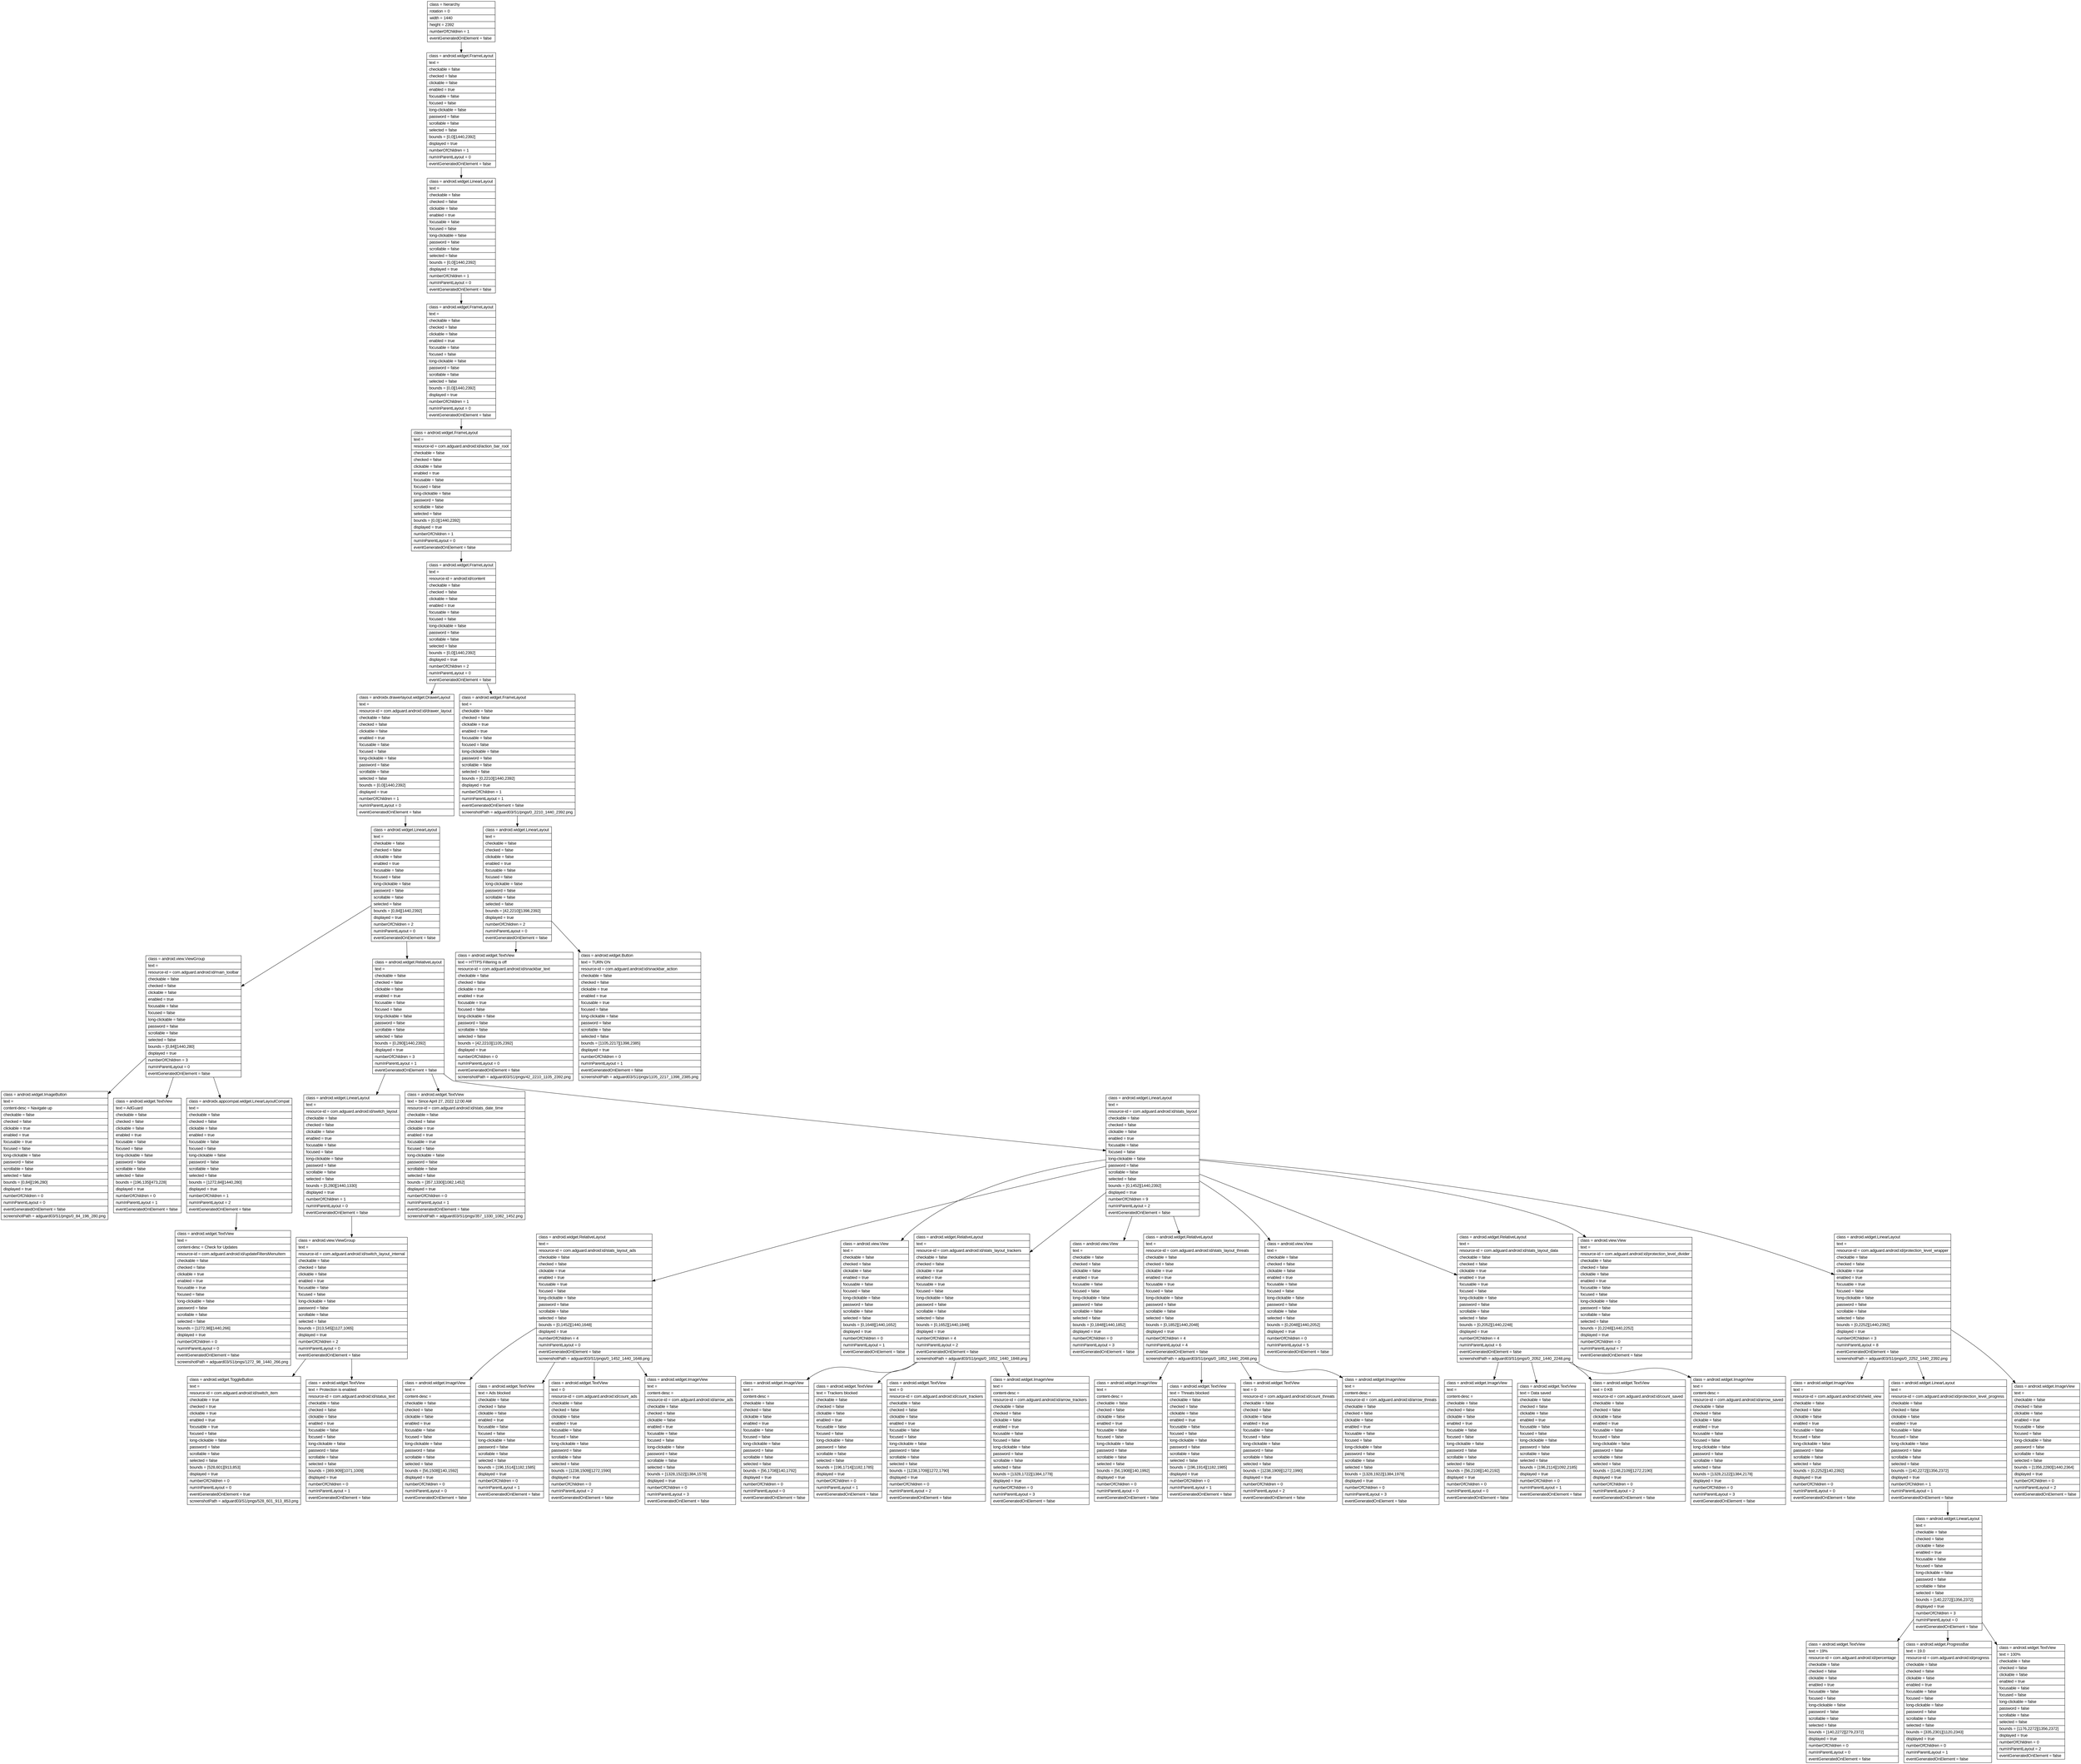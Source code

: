 digraph Layout {

	node [shape=record fontname=Arial];

	0	[label="{class = hierarchy\l|rotation = 0\l|width = 1440\l|height = 2392\l|numberOfChildren = 1\l|eventGeneratedOnElement = false \l}"]
	1	[label="{class = android.widget.FrameLayout\l|text = \l|checkable = false\l|checked = false\l|clickable = false\l|enabled = true\l|focusable = false\l|focused = false\l|long-clickable = false\l|password = false\l|scrollable = false\l|selected = false\l|bounds = [0,0][1440,2392]\l|displayed = true\l|numberOfChildren = 1\l|numInParentLayout = 0\l|eventGeneratedOnElement = false \l}"]
	2	[label="{class = android.widget.LinearLayout\l|text = \l|checkable = false\l|checked = false\l|clickable = false\l|enabled = true\l|focusable = false\l|focused = false\l|long-clickable = false\l|password = false\l|scrollable = false\l|selected = false\l|bounds = [0,0][1440,2392]\l|displayed = true\l|numberOfChildren = 1\l|numInParentLayout = 0\l|eventGeneratedOnElement = false \l}"]
	3	[label="{class = android.widget.FrameLayout\l|text = \l|checkable = false\l|checked = false\l|clickable = false\l|enabled = true\l|focusable = false\l|focused = false\l|long-clickable = false\l|password = false\l|scrollable = false\l|selected = false\l|bounds = [0,0][1440,2392]\l|displayed = true\l|numberOfChildren = 1\l|numInParentLayout = 0\l|eventGeneratedOnElement = false \l}"]
	4	[label="{class = android.widget.FrameLayout\l|text = \l|resource-id = com.adguard.android:id/action_bar_root\l|checkable = false\l|checked = false\l|clickable = false\l|enabled = true\l|focusable = false\l|focused = false\l|long-clickable = false\l|password = false\l|scrollable = false\l|selected = false\l|bounds = [0,0][1440,2392]\l|displayed = true\l|numberOfChildren = 1\l|numInParentLayout = 0\l|eventGeneratedOnElement = false \l}"]
	5	[label="{class = android.widget.FrameLayout\l|text = \l|resource-id = android:id/content\l|checkable = false\l|checked = false\l|clickable = false\l|enabled = true\l|focusable = false\l|focused = false\l|long-clickable = false\l|password = false\l|scrollable = false\l|selected = false\l|bounds = [0,0][1440,2392]\l|displayed = true\l|numberOfChildren = 2\l|numInParentLayout = 0\l|eventGeneratedOnElement = false \l}"]
	6	[label="{class = androidx.drawerlayout.widget.DrawerLayout\l|text = \l|resource-id = com.adguard.android:id/drawer_layout\l|checkable = false\l|checked = false\l|clickable = false\l|enabled = true\l|focusable = false\l|focused = false\l|long-clickable = false\l|password = false\l|scrollable = false\l|selected = false\l|bounds = [0,0][1440,2392]\l|displayed = true\l|numberOfChildren = 1\l|numInParentLayout = 0\l|eventGeneratedOnElement = false \l}"]
	7	[label="{class = android.widget.FrameLayout\l|text = \l|checkable = false\l|checked = false\l|clickable = true\l|enabled = true\l|focusable = false\l|focused = false\l|long-clickable = false\l|password = false\l|scrollable = false\l|selected = false\l|bounds = [0,2210][1440,2392]\l|displayed = true\l|numberOfChildren = 1\l|numInParentLayout = 1\l|eventGeneratedOnElement = false \l|screenshotPath = adguard03/S1/pngs/0_2210_1440_2392.png\l}"]
	8	[label="{class = android.widget.LinearLayout\l|text = \l|checkable = false\l|checked = false\l|clickable = false\l|enabled = true\l|focusable = false\l|focused = false\l|long-clickable = false\l|password = false\l|scrollable = false\l|selected = false\l|bounds = [0,84][1440,2392]\l|displayed = true\l|numberOfChildren = 2\l|numInParentLayout = 0\l|eventGeneratedOnElement = false \l}"]
	9	[label="{class = android.widget.LinearLayout\l|text = \l|checkable = false\l|checked = false\l|clickable = false\l|enabled = true\l|focusable = false\l|focused = false\l|long-clickable = false\l|password = false\l|scrollable = false\l|selected = false\l|bounds = [42,2210][1398,2392]\l|displayed = true\l|numberOfChildren = 2\l|numInParentLayout = 0\l|eventGeneratedOnElement = false \l}"]
	10	[label="{class = android.view.ViewGroup\l|text = \l|resource-id = com.adguard.android:id/main_toolbar\l|checkable = false\l|checked = false\l|clickable = false\l|enabled = true\l|focusable = false\l|focused = false\l|long-clickable = false\l|password = false\l|scrollable = false\l|selected = false\l|bounds = [0,84][1440,280]\l|displayed = true\l|numberOfChildren = 3\l|numInParentLayout = 0\l|eventGeneratedOnElement = false \l}"]
	11	[label="{class = android.widget.RelativeLayout\l|text = \l|checkable = false\l|checked = false\l|clickable = false\l|enabled = true\l|focusable = false\l|focused = false\l|long-clickable = false\l|password = false\l|scrollable = false\l|selected = false\l|bounds = [0,280][1440,2392]\l|displayed = true\l|numberOfChildren = 3\l|numInParentLayout = 1\l|eventGeneratedOnElement = false \l}"]
	12	[label="{class = android.widget.TextView\l|text = HTTPS Filtering is off\l|resource-id = com.adguard.android:id/snackbar_text\l|checkable = false\l|checked = false\l|clickable = true\l|enabled = true\l|focusable = true\l|focused = false\l|long-clickable = false\l|password = false\l|scrollable = false\l|selected = false\l|bounds = [42,2210][1105,2392]\l|displayed = true\l|numberOfChildren = 0\l|numInParentLayout = 0\l|eventGeneratedOnElement = false \l|screenshotPath = adguard03/S1/pngs/42_2210_1105_2392.png\l}"]
	13	[label="{class = android.widget.Button\l|text = TURN ON\l|resource-id = com.adguard.android:id/snackbar_action\l|checkable = false\l|checked = false\l|clickable = true\l|enabled = true\l|focusable = true\l|focused = false\l|long-clickable = false\l|password = false\l|scrollable = false\l|selected = false\l|bounds = [1105,2217][1398,2385]\l|displayed = true\l|numberOfChildren = 0\l|numInParentLayout = 1\l|eventGeneratedOnElement = false \l|screenshotPath = adguard03/S1/pngs/1105_2217_1398_2385.png\l}"]
	14	[label="{class = android.widget.ImageButton\l|text = \l|content-desc = ‎‏‎‎‎‎‎‏‎‏‏‏‎‎‎‎‎‏‎‎‏‎‎‎‎‏‏‏‏‏‎‏‏‎‏‏‎‎‎‎‏‏‏‏‏‏‏‎‏‏‏‏‏‎‏‎‎‏‏‎‏‎‎‎‎‎‏‏‏‎‏‎‎‎‎‎‏‏‎‏‏‎‎‏‎‏‎‏‏‏‏‏‎‎Navigate up‎‏‎‎‏‎\l|checkable = false\l|checked = false\l|clickable = true\l|enabled = true\l|focusable = true\l|focused = false\l|long-clickable = false\l|password = false\l|scrollable = false\l|selected = false\l|bounds = [0,84][196,280]\l|displayed = true\l|numberOfChildren = 0\l|numInParentLayout = 0\l|eventGeneratedOnElement = false \l|screenshotPath = adguard03/S1/pngs/0_84_196_280.png\l}"]
	15	[label="{class = android.widget.TextView\l|text = AdGuard\l|checkable = false\l|checked = false\l|clickable = false\l|enabled = true\l|focusable = false\l|focused = false\l|long-clickable = false\l|password = false\l|scrollable = false\l|selected = false\l|bounds = [196,135][473,228]\l|displayed = true\l|numberOfChildren = 0\l|numInParentLayout = 1\l|eventGeneratedOnElement = false \l}"]
	16	[label="{class = androidx.appcompat.widget.LinearLayoutCompat\l|text = \l|checkable = false\l|checked = false\l|clickable = false\l|enabled = true\l|focusable = false\l|focused = false\l|long-clickable = false\l|password = false\l|scrollable = false\l|selected = false\l|bounds = [1272,84][1440,280]\l|displayed = true\l|numberOfChildren = 1\l|numInParentLayout = 2\l|eventGeneratedOnElement = false \l}"]
	17	[label="{class = android.widget.LinearLayout\l|text = \l|resource-id = com.adguard.android:id/switch_layout\l|checkable = false\l|checked = false\l|clickable = false\l|enabled = true\l|focusable = false\l|focused = false\l|long-clickable = false\l|password = false\l|scrollable = false\l|selected = false\l|bounds = [0,280][1440,1330]\l|displayed = true\l|numberOfChildren = 1\l|numInParentLayout = 0\l|eventGeneratedOnElement = false \l}"]
	18	[label="{class = android.widget.TextView\l|text = Since April 27, 2022 12:00 AM\l|resource-id = com.adguard.android:id/stats_date_time\l|checkable = false\l|checked = false\l|clickable = true\l|enabled = true\l|focusable = true\l|focused = false\l|long-clickable = false\l|password = false\l|scrollable = false\l|selected = false\l|bounds = [357,1330][1082,1452]\l|displayed = true\l|numberOfChildren = 0\l|numInParentLayout = 1\l|eventGeneratedOnElement = false \l|screenshotPath = adguard03/S1/pngs/357_1330_1082_1452.png\l}"]
	19	[label="{class = android.widget.LinearLayout\l|text = \l|resource-id = com.adguard.android:id/stats_layout\l|checkable = false\l|checked = false\l|clickable = false\l|enabled = true\l|focusable = false\l|focused = false\l|long-clickable = false\l|password = false\l|scrollable = false\l|selected = false\l|bounds = [0,1452][1440,2392]\l|displayed = true\l|numberOfChildren = 9\l|numInParentLayout = 2\l|eventGeneratedOnElement = false \l}"]
	20	[label="{class = android.widget.TextView\l|text = \l|content-desc = Check for Updates\l|resource-id = com.adguard.android:id/updateFiltersMenuItem\l|checkable = false\l|checked = false\l|clickable = true\l|enabled = true\l|focusable = true\l|focused = false\l|long-clickable = false\l|password = false\l|scrollable = false\l|selected = false\l|bounds = [1272,98][1440,266]\l|displayed = true\l|numberOfChildren = 0\l|numInParentLayout = 0\l|eventGeneratedOnElement = false \l|screenshotPath = adguard03/S1/pngs/1272_98_1440_266.png\l}"]
	21	[label="{class = android.view.ViewGroup\l|text = \l|resource-id = com.adguard.android:id/switch_layout_internal\l|checkable = false\l|checked = false\l|clickable = false\l|enabled = true\l|focusable = false\l|focused = false\l|long-clickable = false\l|password = false\l|scrollable = false\l|selected = false\l|bounds = [313,545][1127,1065]\l|displayed = true\l|numberOfChildren = 2\l|numInParentLayout = 0\l|eventGeneratedOnElement = false \l}"]
	22	[label="{class = android.widget.RelativeLayout\l|text = \l|resource-id = com.adguard.android:id/stats_layout_ads\l|checkable = false\l|checked = false\l|clickable = true\l|enabled = true\l|focusable = true\l|focused = false\l|long-clickable = false\l|password = false\l|scrollable = false\l|selected = false\l|bounds = [0,1452][1440,1648]\l|displayed = true\l|numberOfChildren = 4\l|numInParentLayout = 0\l|eventGeneratedOnElement = false \l|screenshotPath = adguard03/S1/pngs/0_1452_1440_1648.png\l}"]
	23	[label="{class = android.view.View\l|text = \l|checkable = false\l|checked = false\l|clickable = false\l|enabled = true\l|focusable = false\l|focused = false\l|long-clickable = false\l|password = false\l|scrollable = false\l|selected = false\l|bounds = [0,1648][1440,1652]\l|displayed = true\l|numberOfChildren = 0\l|numInParentLayout = 1\l|eventGeneratedOnElement = false \l}"]
	24	[label="{class = android.widget.RelativeLayout\l|text = \l|resource-id = com.adguard.android:id/stats_layout_trackers\l|checkable = false\l|checked = false\l|clickable = true\l|enabled = true\l|focusable = true\l|focused = false\l|long-clickable = false\l|password = false\l|scrollable = false\l|selected = false\l|bounds = [0,1652][1440,1848]\l|displayed = true\l|numberOfChildren = 4\l|numInParentLayout = 2\l|eventGeneratedOnElement = false \l|screenshotPath = adguard03/S1/pngs/0_1652_1440_1848.png\l}"]
	25	[label="{class = android.view.View\l|text = \l|checkable = false\l|checked = false\l|clickable = false\l|enabled = true\l|focusable = false\l|focused = false\l|long-clickable = false\l|password = false\l|scrollable = false\l|selected = false\l|bounds = [0,1848][1440,1852]\l|displayed = true\l|numberOfChildren = 0\l|numInParentLayout = 3\l|eventGeneratedOnElement = false \l}"]
	26	[label="{class = android.widget.RelativeLayout\l|text = \l|resource-id = com.adguard.android:id/stats_layout_threats\l|checkable = false\l|checked = false\l|clickable = true\l|enabled = true\l|focusable = true\l|focused = false\l|long-clickable = false\l|password = false\l|scrollable = false\l|selected = false\l|bounds = [0,1852][1440,2048]\l|displayed = true\l|numberOfChildren = 4\l|numInParentLayout = 4\l|eventGeneratedOnElement = false \l|screenshotPath = adguard03/S1/pngs/0_1852_1440_2048.png\l}"]
	27	[label="{class = android.view.View\l|text = \l|checkable = false\l|checked = false\l|clickable = false\l|enabled = true\l|focusable = false\l|focused = false\l|long-clickable = false\l|password = false\l|scrollable = false\l|selected = false\l|bounds = [0,2048][1440,2052]\l|displayed = true\l|numberOfChildren = 0\l|numInParentLayout = 5\l|eventGeneratedOnElement = false \l}"]
	28	[label="{class = android.widget.RelativeLayout\l|text = \l|resource-id = com.adguard.android:id/stats_layout_data\l|checkable = false\l|checked = false\l|clickable = true\l|enabled = true\l|focusable = true\l|focused = false\l|long-clickable = false\l|password = false\l|scrollable = false\l|selected = false\l|bounds = [0,2052][1440,2248]\l|displayed = true\l|numberOfChildren = 4\l|numInParentLayout = 6\l|eventGeneratedOnElement = false \l|screenshotPath = adguard03/S1/pngs/0_2052_1440_2248.png\l}"]
	29	[label="{class = android.view.View\l|text = \l|resource-id = com.adguard.android:id/protection_level_divider\l|checkable = false\l|checked = false\l|clickable = false\l|enabled = true\l|focusable = false\l|focused = false\l|long-clickable = false\l|password = false\l|scrollable = false\l|selected = false\l|bounds = [0,2248][1440,2252]\l|displayed = true\l|numberOfChildren = 0\l|numInParentLayout = 7\l|eventGeneratedOnElement = false \l}"]
	30	[label="{class = android.widget.LinearLayout\l|text = \l|resource-id = com.adguard.android:id/protection_level_wrapper\l|checkable = false\l|checked = false\l|clickable = true\l|enabled = true\l|focusable = true\l|focused = false\l|long-clickable = false\l|password = false\l|scrollable = false\l|selected = false\l|bounds = [0,2252][1440,2392]\l|displayed = true\l|numberOfChildren = 3\l|numInParentLayout = 8\l|eventGeneratedOnElement = false \l|screenshotPath = adguard03/S1/pngs/0_2252_1440_2392.png\l}"]
	31	[label="{class = android.widget.ToggleButton\l|text = \l|resource-id = com.adguard.android:id/switch_item\l|checkable = true\l|checked = true\l|clickable = true\l|enabled = true\l|focusable = true\l|focused = false\l|long-clickable = false\l|password = false\l|scrollable = false\l|selected = false\l|bounds = [528,601][913,853]\l|displayed = true\l|numberOfChildren = 0\l|numInParentLayout = 0\l|eventGeneratedOnElement = true \l|screenshotPath = adguard03/S1/pngs/528_601_913_853.png\l}"]
	32	[label="{class = android.widget.TextView\l|text = Protection is enabled\l|resource-id = com.adguard.android:id/status_text\l|checkable = false\l|checked = false\l|clickable = false\l|enabled = true\l|focusable = false\l|focused = false\l|long-clickable = false\l|password = false\l|scrollable = false\l|selected = false\l|bounds = [369,909][1071,1009]\l|displayed = true\l|numberOfChildren = 0\l|numInParentLayout = 1\l|eventGeneratedOnElement = false \l}"]
	33	[label="{class = android.widget.ImageView\l|text = \l|content-desc = \l|checkable = false\l|checked = false\l|clickable = false\l|enabled = true\l|focusable = false\l|focused = false\l|long-clickable = false\l|password = false\l|scrollable = false\l|selected = false\l|bounds = [56,1508][140,1592]\l|displayed = true\l|numberOfChildren = 0\l|numInParentLayout = 0\l|eventGeneratedOnElement = false \l}"]
	34	[label="{class = android.widget.TextView\l|text = Ads blocked\l|checkable = false\l|checked = false\l|clickable = false\l|enabled = true\l|focusable = false\l|focused = false\l|long-clickable = false\l|password = false\l|scrollable = false\l|selected = false\l|bounds = [196,1514][1182,1585]\l|displayed = true\l|numberOfChildren = 0\l|numInParentLayout = 1\l|eventGeneratedOnElement = false \l}"]
	35	[label="{class = android.widget.TextView\l|text = 0\l|resource-id = com.adguard.android:id/count_ads\l|checkable = false\l|checked = false\l|clickable = false\l|enabled = true\l|focusable = false\l|focused = false\l|long-clickable = false\l|password = false\l|scrollable = false\l|selected = false\l|bounds = [1238,1509][1272,1590]\l|displayed = true\l|numberOfChildren = 0\l|numInParentLayout = 2\l|eventGeneratedOnElement = false \l}"]
	36	[label="{class = android.widget.ImageView\l|text = \l|content-desc = \l|resource-id = com.adguard.android:id/arrow_ads\l|checkable = false\l|checked = false\l|clickable = false\l|enabled = true\l|focusable = false\l|focused = false\l|long-clickable = false\l|password = false\l|scrollable = false\l|selected = false\l|bounds = [1328,1522][1384,1578]\l|displayed = true\l|numberOfChildren = 0\l|numInParentLayout = 3\l|eventGeneratedOnElement = false \l}"]
	37	[label="{class = android.widget.ImageView\l|text = \l|content-desc = \l|checkable = false\l|checked = false\l|clickable = false\l|enabled = true\l|focusable = false\l|focused = false\l|long-clickable = false\l|password = false\l|scrollable = false\l|selected = false\l|bounds = [56,1708][140,1792]\l|displayed = true\l|numberOfChildren = 0\l|numInParentLayout = 0\l|eventGeneratedOnElement = false \l}"]
	38	[label="{class = android.widget.TextView\l|text = Trackers blocked\l|checkable = false\l|checked = false\l|clickable = false\l|enabled = true\l|focusable = false\l|focused = false\l|long-clickable = false\l|password = false\l|scrollable = false\l|selected = false\l|bounds = [196,1714][1182,1785]\l|displayed = true\l|numberOfChildren = 0\l|numInParentLayout = 1\l|eventGeneratedOnElement = false \l}"]
	39	[label="{class = android.widget.TextView\l|text = 0\l|resource-id = com.adguard.android:id/count_trackers\l|checkable = false\l|checked = false\l|clickable = false\l|enabled = true\l|focusable = false\l|focused = false\l|long-clickable = false\l|password = false\l|scrollable = false\l|selected = false\l|bounds = [1238,1709][1272,1790]\l|displayed = true\l|numberOfChildren = 0\l|numInParentLayout = 2\l|eventGeneratedOnElement = false \l}"]
	40	[label="{class = android.widget.ImageView\l|text = \l|content-desc = \l|resource-id = com.adguard.android:id/arrow_trackers\l|checkable = false\l|checked = false\l|clickable = false\l|enabled = true\l|focusable = false\l|focused = false\l|long-clickable = false\l|password = false\l|scrollable = false\l|selected = false\l|bounds = [1328,1722][1384,1778]\l|displayed = true\l|numberOfChildren = 0\l|numInParentLayout = 3\l|eventGeneratedOnElement = false \l}"]
	41	[label="{class = android.widget.ImageView\l|text = \l|content-desc = \l|checkable = false\l|checked = false\l|clickable = false\l|enabled = true\l|focusable = false\l|focused = false\l|long-clickable = false\l|password = false\l|scrollable = false\l|selected = false\l|bounds = [56,1908][140,1992]\l|displayed = true\l|numberOfChildren = 0\l|numInParentLayout = 0\l|eventGeneratedOnElement = false \l}"]
	42	[label="{class = android.widget.TextView\l|text = Threats blocked\l|checkable = false\l|checked = false\l|clickable = false\l|enabled = true\l|focusable = false\l|focused = false\l|long-clickable = false\l|password = false\l|scrollable = false\l|selected = false\l|bounds = [196,1914][1182,1985]\l|displayed = true\l|numberOfChildren = 0\l|numInParentLayout = 1\l|eventGeneratedOnElement = false \l}"]
	43	[label="{class = android.widget.TextView\l|text = 0\l|resource-id = com.adguard.android:id/count_threats\l|checkable = false\l|checked = false\l|clickable = false\l|enabled = true\l|focusable = false\l|focused = false\l|long-clickable = false\l|password = false\l|scrollable = false\l|selected = false\l|bounds = [1238,1909][1272,1990]\l|displayed = true\l|numberOfChildren = 0\l|numInParentLayout = 2\l|eventGeneratedOnElement = false \l}"]
	44	[label="{class = android.widget.ImageView\l|text = \l|content-desc = \l|resource-id = com.adguard.android:id/arrow_threats\l|checkable = false\l|checked = false\l|clickable = false\l|enabled = true\l|focusable = false\l|focused = false\l|long-clickable = false\l|password = false\l|scrollable = false\l|selected = false\l|bounds = [1328,1922][1384,1978]\l|displayed = true\l|numberOfChildren = 0\l|numInParentLayout = 3\l|eventGeneratedOnElement = false \l}"]
	45	[label="{class = android.widget.ImageView\l|text = \l|content-desc = \l|checkable = false\l|checked = false\l|clickable = false\l|enabled = true\l|focusable = false\l|focused = false\l|long-clickable = false\l|password = false\l|scrollable = false\l|selected = false\l|bounds = [56,2108][140,2192]\l|displayed = true\l|numberOfChildren = 0\l|numInParentLayout = 0\l|eventGeneratedOnElement = false \l}"]
	46	[label="{class = android.widget.TextView\l|text = Data saved\l|checkable = false\l|checked = false\l|clickable = false\l|enabled = true\l|focusable = false\l|focused = false\l|long-clickable = false\l|password = false\l|scrollable = false\l|selected = false\l|bounds = [196,2114][1092,2185]\l|displayed = true\l|numberOfChildren = 0\l|numInParentLayout = 1\l|eventGeneratedOnElement = false \l}"]
	47	[label="{class = android.widget.TextView\l|text = 0 KB\l|resource-id = com.adguard.android:id/count_saved\l|checkable = false\l|checked = false\l|clickable = false\l|enabled = true\l|focusable = false\l|focused = false\l|long-clickable = false\l|password = false\l|scrollable = false\l|selected = false\l|bounds = [1148,2109][1272,2190]\l|displayed = true\l|numberOfChildren = 0\l|numInParentLayout = 2\l|eventGeneratedOnElement = false \l}"]
	48	[label="{class = android.widget.ImageView\l|text = \l|content-desc = \l|resource-id = com.adguard.android:id/arrow_saved\l|checkable = false\l|checked = false\l|clickable = false\l|enabled = true\l|focusable = false\l|focused = false\l|long-clickable = false\l|password = false\l|scrollable = false\l|selected = false\l|bounds = [1328,2122][1384,2178]\l|displayed = true\l|numberOfChildren = 0\l|numInParentLayout = 3\l|eventGeneratedOnElement = false \l}"]
	49	[label="{class = android.widget.ImageView\l|text = \l|resource-id = com.adguard.android:id/shield_view\l|checkable = false\l|checked = false\l|clickable = false\l|enabled = true\l|focusable = false\l|focused = false\l|long-clickable = false\l|password = false\l|scrollable = false\l|selected = false\l|bounds = [0,2252][140,2392]\l|displayed = true\l|numberOfChildren = 0\l|numInParentLayout = 0\l|eventGeneratedOnElement = false \l}"]
	50	[label="{class = android.widget.LinearLayout\l|text = \l|resource-id = com.adguard.android:id/protection_level_progress\l|checkable = false\l|checked = false\l|clickable = false\l|enabled = true\l|focusable = false\l|focused = false\l|long-clickable = false\l|password = false\l|scrollable = false\l|selected = false\l|bounds = [140,2272][1356,2372]\l|displayed = true\l|numberOfChildren = 1\l|numInParentLayout = 1\l|eventGeneratedOnElement = false \l}"]
	51	[label="{class = android.widget.ImageView\l|text = \l|checkable = false\l|checked = false\l|clickable = false\l|enabled = true\l|focusable = false\l|focused = false\l|long-clickable = false\l|password = false\l|scrollable = false\l|selected = false\l|bounds = [1356,2280][1440,2364]\l|displayed = true\l|numberOfChildren = 0\l|numInParentLayout = 2\l|eventGeneratedOnElement = false \l}"]
	52	[label="{class = android.widget.LinearLayout\l|text = \l|checkable = false\l|checked = false\l|clickable = false\l|enabled = true\l|focusable = false\l|focused = false\l|long-clickable = false\l|password = false\l|scrollable = false\l|selected = false\l|bounds = [140,2272][1356,2372]\l|displayed = true\l|numberOfChildren = 3\l|numInParentLayout = 0\l|eventGeneratedOnElement = false \l}"]
	53	[label="{class = android.widget.TextView\l|text = 19%\l|resource-id = com.adguard.android:id/percentage\l|checkable = false\l|checked = false\l|clickable = false\l|enabled = true\l|focusable = false\l|focused = false\l|long-clickable = false\l|password = false\l|scrollable = false\l|selected = false\l|bounds = [140,2272][279,2372]\l|displayed = true\l|numberOfChildren = 0\l|numInParentLayout = 0\l|eventGeneratedOnElement = false \l}"]
	54	[label="{class = android.widget.ProgressBar\l|text = 19.0\l|resource-id = com.adguard.android:id/progress\l|checkable = false\l|checked = false\l|clickable = false\l|enabled = true\l|focusable = false\l|focused = false\l|long-clickable = false\l|password = false\l|scrollable = false\l|selected = false\l|bounds = [335,2301][1120,2343]\l|displayed = true\l|numberOfChildren = 0\l|numInParentLayout = 1\l|eventGeneratedOnElement = false \l}"]
	55	[label="{class = android.widget.TextView\l|text = 100%\l|checkable = false\l|checked = false\l|clickable = false\l|enabled = true\l|focusable = false\l|focused = false\l|long-clickable = false\l|password = false\l|scrollable = false\l|selected = false\l|bounds = [1176,2272][1356,2372]\l|displayed = true\l|numberOfChildren = 0\l|numInParentLayout = 2\l|eventGeneratedOnElement = false \l}"]


	0 -> 1
	1 -> 2
	2 -> 3
	3 -> 4
	4 -> 5
	5 -> 6
	5 -> 7
	6 -> 8
	7 -> 9
	8 -> 10
	8 -> 11
	9 -> 12
	9 -> 13
	10 -> 14
	10 -> 15
	10 -> 16
	11 -> 17
	11 -> 18
	11 -> 19
	16 -> 20
	17 -> 21
	19 -> 22
	19 -> 23
	19 -> 24
	19 -> 25
	19 -> 26
	19 -> 27
	19 -> 28
	19 -> 29
	19 -> 30
	21 -> 31
	21 -> 32
	22 -> 33
	22 -> 34
	22 -> 35
	22 -> 36
	24 -> 37
	24 -> 38
	24 -> 39
	24 -> 40
	26 -> 41
	26 -> 42
	26 -> 43
	26 -> 44
	28 -> 45
	28 -> 46
	28 -> 47
	28 -> 48
	30 -> 49
	30 -> 50
	30 -> 51
	50 -> 52
	52 -> 53
	52 -> 54
	52 -> 55


}
